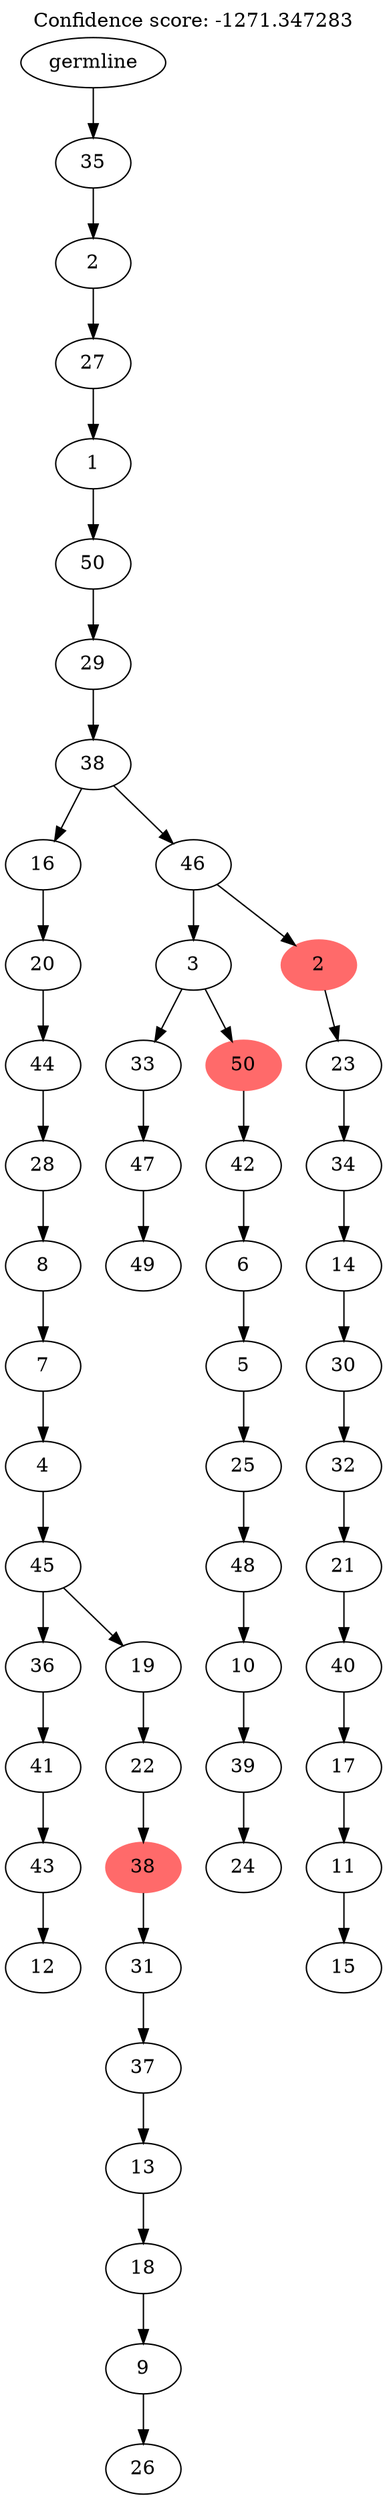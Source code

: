 digraph g {
	"52" -> "53";
	"53" [label="12"];
	"51" -> "52";
	"52" [label="43"];
	"50" -> "51";
	"51" [label="41"];
	"48" -> "49";
	"49" [label="26"];
	"47" -> "48";
	"48" [label="9"];
	"46" -> "47";
	"47" [label="18"];
	"45" -> "46";
	"46" [label="13"];
	"44" -> "45";
	"45" [label="37"];
	"43" -> "44";
	"44" [label="31"];
	"42" -> "43";
	"43" [color=indianred1, style=filled, label="38"];
	"41" -> "42";
	"42" [label="22"];
	"40" -> "41";
	"41" [label="19"];
	"40" -> "50";
	"50" [label="36"];
	"39" -> "40";
	"40" [label="45"];
	"38" -> "39";
	"39" [label="4"];
	"37" -> "38";
	"38" [label="7"];
	"36" -> "37";
	"37" [label="8"];
	"35" -> "36";
	"36" [label="28"];
	"34" -> "35";
	"35" [label="44"];
	"33" -> "34";
	"34" [label="20"];
	"31" -> "32";
	"32" [label="49"];
	"30" -> "31";
	"31" [label="47"];
	"28" -> "29";
	"29" [label="24"];
	"27" -> "28";
	"28" [label="39"];
	"26" -> "27";
	"27" [label="10"];
	"25" -> "26";
	"26" [label="48"];
	"24" -> "25";
	"25" [label="25"];
	"23" -> "24";
	"24" [label="5"];
	"22" -> "23";
	"23" [label="6"];
	"21" -> "22";
	"22" [label="42"];
	"20" -> "21";
	"21" [color=indianred1, style=filled, label="50"];
	"20" -> "30";
	"30" [label="33"];
	"18" -> "19";
	"19" [label="15"];
	"17" -> "18";
	"18" [label="11"];
	"16" -> "17";
	"17" [label="17"];
	"15" -> "16";
	"16" [label="40"];
	"14" -> "15";
	"15" [label="21"];
	"13" -> "14";
	"14" [label="32"];
	"12" -> "13";
	"13" [label="30"];
	"11" -> "12";
	"12" [label="14"];
	"10" -> "11";
	"11" [label="34"];
	"9" -> "10";
	"10" [label="23"];
	"8" -> "9";
	"9" [color=indianred1, style=filled, label="2"];
	"8" -> "20";
	"20" [label="3"];
	"7" -> "8";
	"8" [label="46"];
	"7" -> "33";
	"33" [label="16"];
	"6" -> "7";
	"7" [label="38"];
	"5" -> "6";
	"6" [label="29"];
	"4" -> "5";
	"5" [label="50"];
	"3" -> "4";
	"4" [label="1"];
	"2" -> "3";
	"3" [label="27"];
	"1" -> "2";
	"2" [label="2"];
	"0" -> "1";
	"1" [label="35"];
	"0" [label="germline"];
	labelloc="t";
	label="Confidence score: -1271.347283";
}
